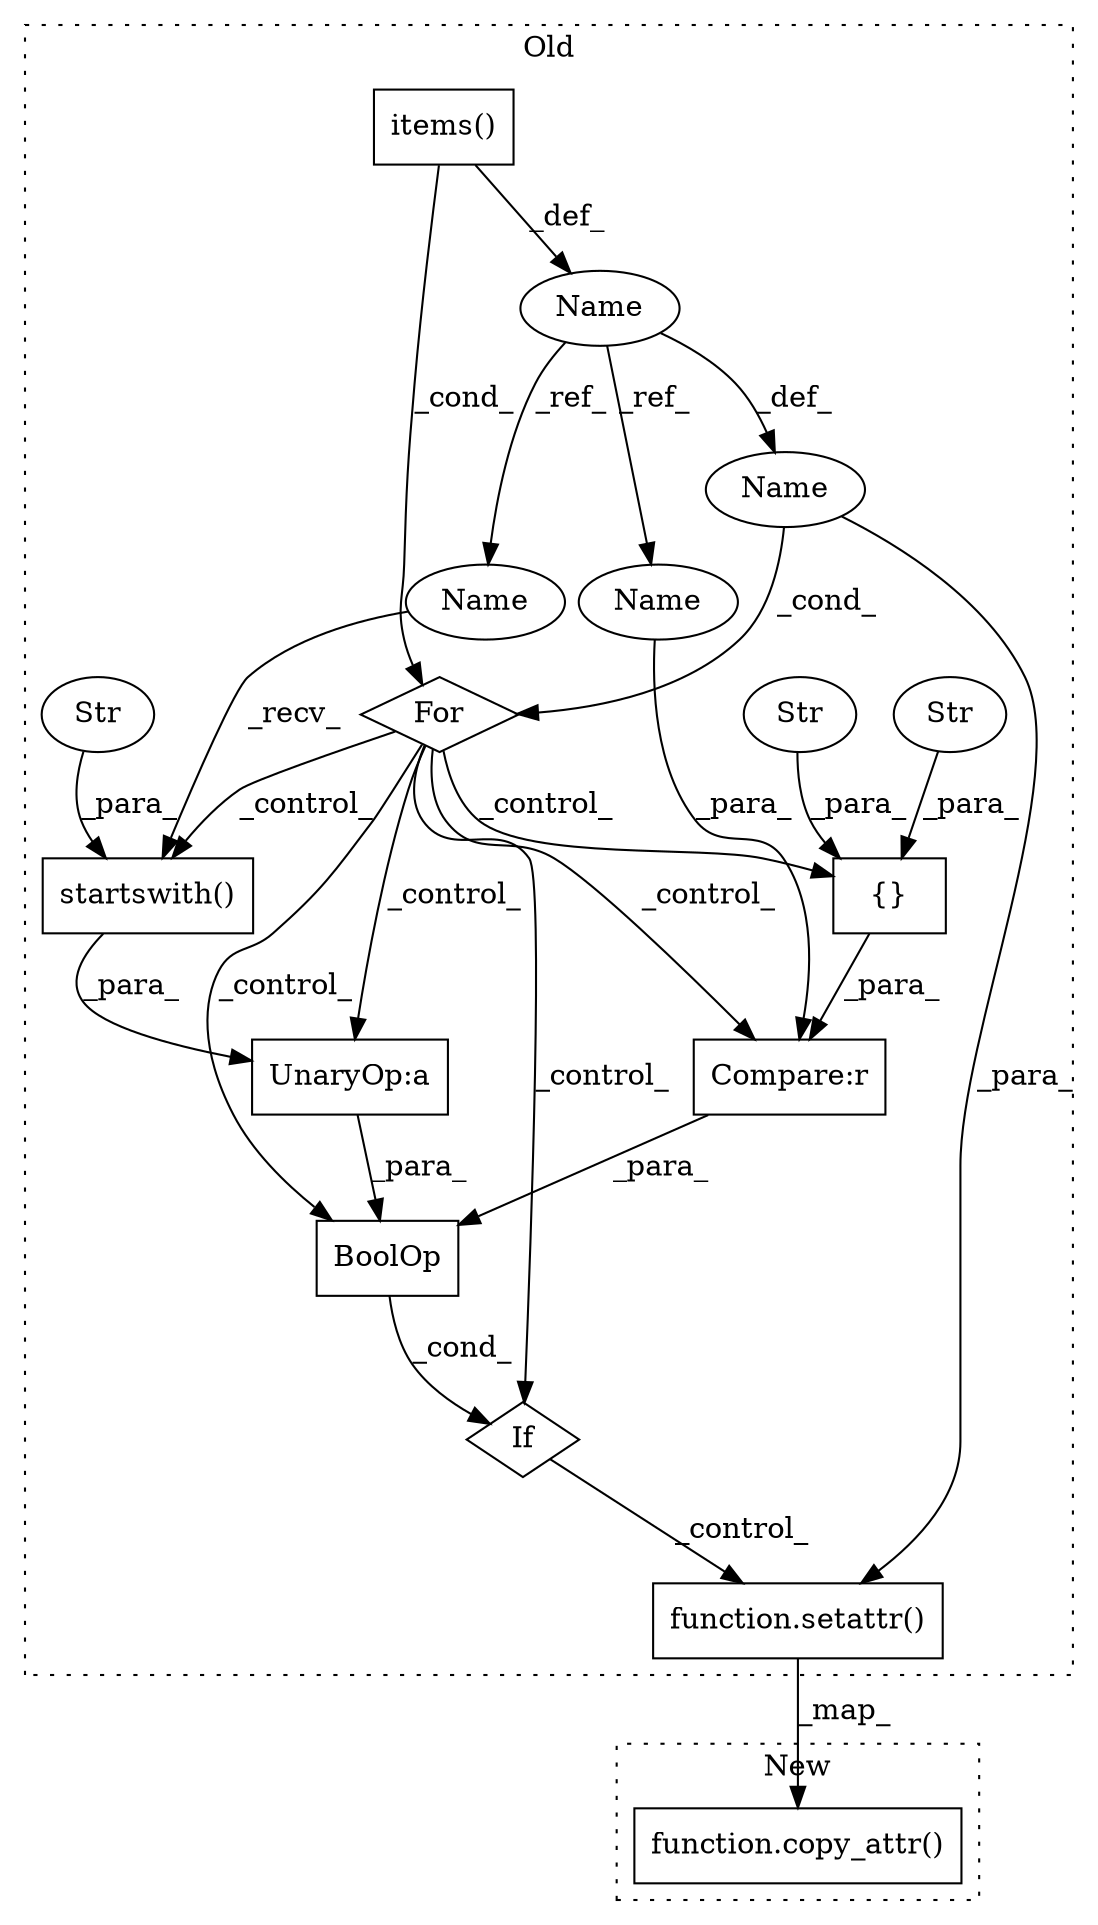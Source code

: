 digraph G {
subgraph cluster0 {
1 [label="function.setattr()" a="75" s="3386,3408" l="8,1" shape="box"];
3 [label="If" a="96" s="3302" l="3" shape="diamond"];
4 [label="UnaryOp:a" a="61" s="3305" l="3" shape="box"];
5 [label="Name" a="87" s="3261" l="1" shape="ellipse"];
6 [label="For" a="107" s="3254,3288" l="4,14" shape="diamond"];
7 [label="Compare:r" a="40" s="3331" l="37" shape="box"];
8 [label="{}" a="59" s="3340,3367" l="1,0" shape="box"];
9 [label="Str" a="66" s="3358" l="9" shape="ellipse"];
10 [label="Str" a="66" s="3341" l="15" shape="ellipse"];
11 [label="items()" a="75" s="3266" l="22" shape="box"];
12 [label="BoolOp" a="72" s="3305" l="63" shape="box"];
13 [label="Name" a="87" s="3258" l="1" shape="ellipse"];
14 [label="startswith()" a="75" s="3309,3325" l="13,1" shape="box"];
15 [label="Str" a="66" s="3322" l="3" shape="ellipse"];
16 [label="Name" a="87" s="3309" l="1" shape="ellipse"];
17 [label="Name" a="87" s="3331" l="1" shape="ellipse"];
label = "Old";
style="dotted";
}
subgraph cluster1 {
2 [label="function.copy_attr()" a="75" s="2903,2946" l="10,1" shape="box"];
label = "New";
style="dotted";
}
1 -> 2 [label="_map_"];
3 -> 1 [label="_control_"];
4 -> 12 [label="_para_"];
5 -> 1 [label="_para_"];
5 -> 6 [label="_cond_"];
6 -> 14 [label="_control_"];
6 -> 7 [label="_control_"];
6 -> 12 [label="_control_"];
6 -> 3 [label="_control_"];
6 -> 8 [label="_control_"];
6 -> 4 [label="_control_"];
7 -> 12 [label="_para_"];
8 -> 7 [label="_para_"];
9 -> 8 [label="_para_"];
10 -> 8 [label="_para_"];
11 -> 13 [label="_def_"];
11 -> 6 [label="_cond_"];
12 -> 3 [label="_cond_"];
13 -> 16 [label="_ref_"];
13 -> 17 [label="_ref_"];
13 -> 5 [label="_def_"];
14 -> 4 [label="_para_"];
15 -> 14 [label="_para_"];
16 -> 14 [label="_recv_"];
17 -> 7 [label="_para_"];
}